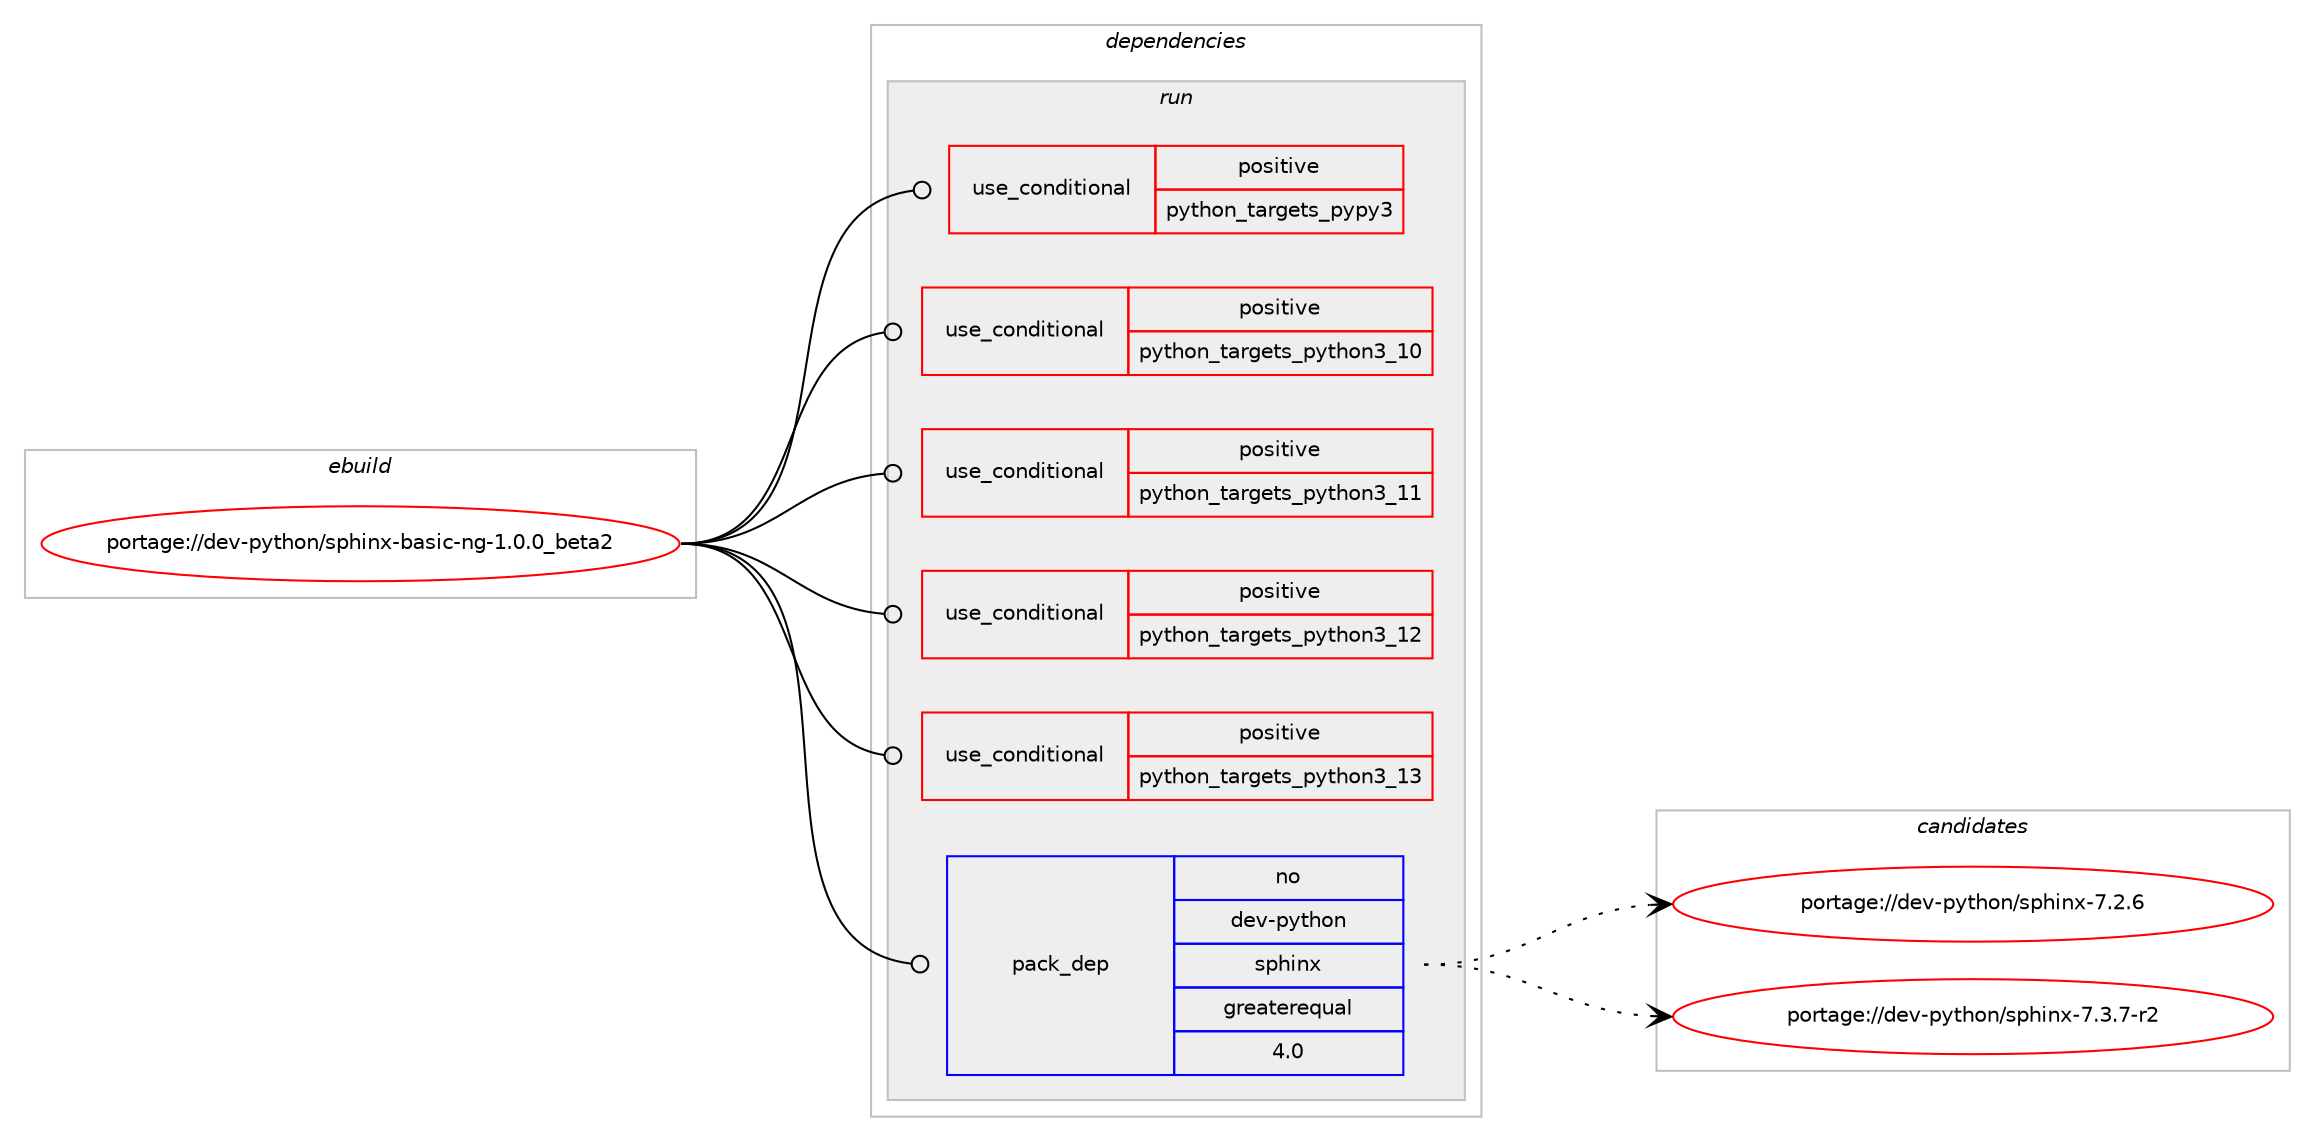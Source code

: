 digraph prolog {

# *************
# Graph options
# *************

newrank=true;
concentrate=true;
compound=true;
graph [rankdir=LR,fontname=Helvetica,fontsize=10,ranksep=1.5];#, ranksep=2.5, nodesep=0.2];
edge  [arrowhead=vee];
node  [fontname=Helvetica,fontsize=10];

# **********
# The ebuild
# **********

subgraph cluster_leftcol {
color=gray;
rank=same;
label=<<i>ebuild</i>>;
id [label="portage://dev-python/sphinx-basic-ng-1.0.0_beta2", color=red, width=4, href="../dev-python/sphinx-basic-ng-1.0.0_beta2.svg"];
}

# ****************
# The dependencies
# ****************

subgraph cluster_midcol {
color=gray;
label=<<i>dependencies</i>>;
subgraph cluster_compile {
fillcolor="#eeeeee";
style=filled;
label=<<i>compile</i>>;
}
subgraph cluster_compileandrun {
fillcolor="#eeeeee";
style=filled;
label=<<i>compile and run</i>>;
}
subgraph cluster_run {
fillcolor="#eeeeee";
style=filled;
label=<<i>run</i>>;
subgraph cond38505 {
dependency82295 [label=<<TABLE BORDER="0" CELLBORDER="1" CELLSPACING="0" CELLPADDING="4"><TR><TD ROWSPAN="3" CELLPADDING="10">use_conditional</TD></TR><TR><TD>positive</TD></TR><TR><TD>python_targets_pypy3</TD></TR></TABLE>>, shape=none, color=red];
# *** BEGIN UNKNOWN DEPENDENCY TYPE (TODO) ***
# dependency82295 -> package_dependency(portage://dev-python/sphinx-basic-ng-1.0.0_beta2,run,no,dev-python,pypy3,none,[,,],any_same_slot,[])
# *** END UNKNOWN DEPENDENCY TYPE (TODO) ***

}
id:e -> dependency82295:w [weight=20,style="solid",arrowhead="odot"];
subgraph cond38506 {
dependency82296 [label=<<TABLE BORDER="0" CELLBORDER="1" CELLSPACING="0" CELLPADDING="4"><TR><TD ROWSPAN="3" CELLPADDING="10">use_conditional</TD></TR><TR><TD>positive</TD></TR><TR><TD>python_targets_python3_10</TD></TR></TABLE>>, shape=none, color=red];
# *** BEGIN UNKNOWN DEPENDENCY TYPE (TODO) ***
# dependency82296 -> package_dependency(portage://dev-python/sphinx-basic-ng-1.0.0_beta2,run,no,dev-lang,python,none,[,,],[slot(3.10)],[])
# *** END UNKNOWN DEPENDENCY TYPE (TODO) ***

}
id:e -> dependency82296:w [weight=20,style="solid",arrowhead="odot"];
subgraph cond38507 {
dependency82297 [label=<<TABLE BORDER="0" CELLBORDER="1" CELLSPACING="0" CELLPADDING="4"><TR><TD ROWSPAN="3" CELLPADDING="10">use_conditional</TD></TR><TR><TD>positive</TD></TR><TR><TD>python_targets_python3_11</TD></TR></TABLE>>, shape=none, color=red];
# *** BEGIN UNKNOWN DEPENDENCY TYPE (TODO) ***
# dependency82297 -> package_dependency(portage://dev-python/sphinx-basic-ng-1.0.0_beta2,run,no,dev-lang,python,none,[,,],[slot(3.11)],[])
# *** END UNKNOWN DEPENDENCY TYPE (TODO) ***

}
id:e -> dependency82297:w [weight=20,style="solid",arrowhead="odot"];
subgraph cond38508 {
dependency82298 [label=<<TABLE BORDER="0" CELLBORDER="1" CELLSPACING="0" CELLPADDING="4"><TR><TD ROWSPAN="3" CELLPADDING="10">use_conditional</TD></TR><TR><TD>positive</TD></TR><TR><TD>python_targets_python3_12</TD></TR></TABLE>>, shape=none, color=red];
# *** BEGIN UNKNOWN DEPENDENCY TYPE (TODO) ***
# dependency82298 -> package_dependency(portage://dev-python/sphinx-basic-ng-1.0.0_beta2,run,no,dev-lang,python,none,[,,],[slot(3.12)],[])
# *** END UNKNOWN DEPENDENCY TYPE (TODO) ***

}
id:e -> dependency82298:w [weight=20,style="solid",arrowhead="odot"];
subgraph cond38509 {
dependency82299 [label=<<TABLE BORDER="0" CELLBORDER="1" CELLSPACING="0" CELLPADDING="4"><TR><TD ROWSPAN="3" CELLPADDING="10">use_conditional</TD></TR><TR><TD>positive</TD></TR><TR><TD>python_targets_python3_13</TD></TR></TABLE>>, shape=none, color=red];
# *** BEGIN UNKNOWN DEPENDENCY TYPE (TODO) ***
# dependency82299 -> package_dependency(portage://dev-python/sphinx-basic-ng-1.0.0_beta2,run,no,dev-lang,python,none,[,,],[slot(3.13)],[])
# *** END UNKNOWN DEPENDENCY TYPE (TODO) ***

}
id:e -> dependency82299:w [weight=20,style="solid",arrowhead="odot"];
subgraph pack42552 {
dependency82300 [label=<<TABLE BORDER="0" CELLBORDER="1" CELLSPACING="0" CELLPADDING="4" WIDTH="220"><TR><TD ROWSPAN="6" CELLPADDING="30">pack_dep</TD></TR><TR><TD WIDTH="110">no</TD></TR><TR><TD>dev-python</TD></TR><TR><TD>sphinx</TD></TR><TR><TD>greaterequal</TD></TR><TR><TD>4.0</TD></TR></TABLE>>, shape=none, color=blue];
}
id:e -> dependency82300:w [weight=20,style="solid",arrowhead="odot"];
}
}

# **************
# The candidates
# **************

subgraph cluster_choices {
rank=same;
color=gray;
label=<<i>candidates</i>>;

subgraph choice42552 {
color=black;
nodesep=1;
choice1001011184511212111610411111047115112104105110120455546504654 [label="portage://dev-python/sphinx-7.2.6", color=red, width=4,href="../dev-python/sphinx-7.2.6.svg"];
choice10010111845112121116104111110471151121041051101204555465146554511450 [label="portage://dev-python/sphinx-7.3.7-r2", color=red, width=4,href="../dev-python/sphinx-7.3.7-r2.svg"];
dependency82300:e -> choice1001011184511212111610411111047115112104105110120455546504654:w [style=dotted,weight="100"];
dependency82300:e -> choice10010111845112121116104111110471151121041051101204555465146554511450:w [style=dotted,weight="100"];
}
}

}
